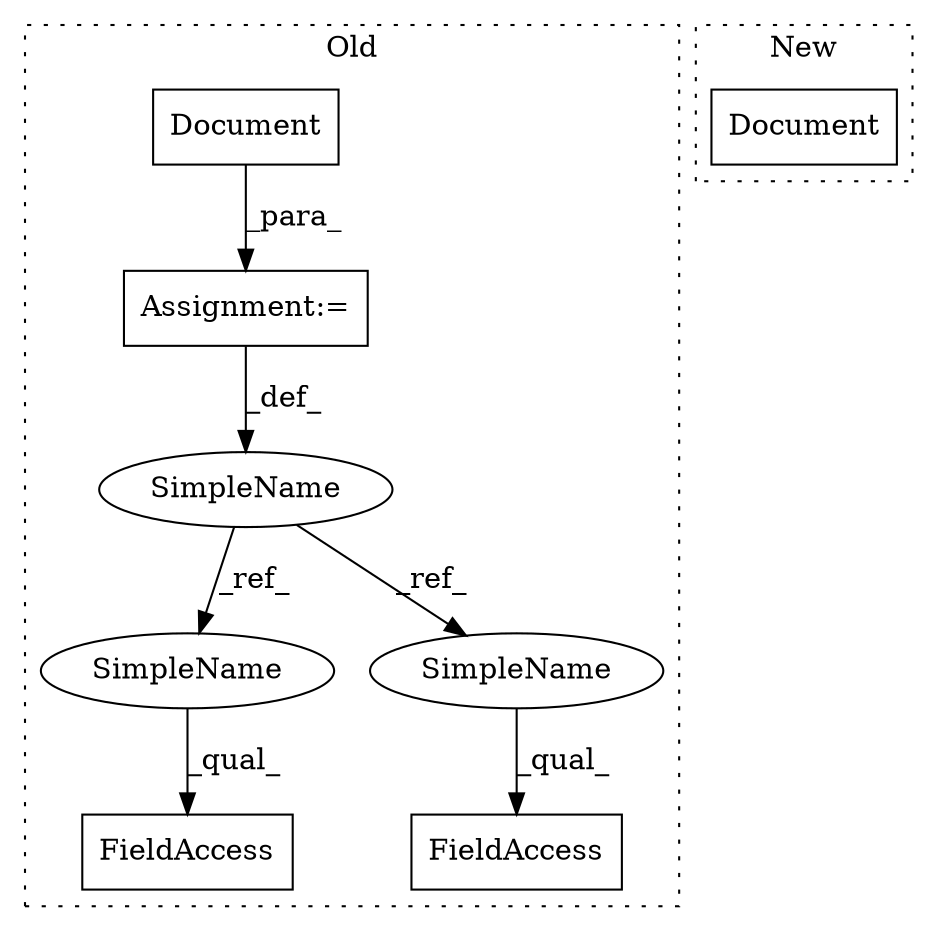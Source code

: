digraph G {
subgraph cluster0 {
1 [label="Document" a="32" s="2156" l="10" shape="box"];
3 [label="FieldAccess" a="22" s="3121" l="16" shape="box"];
4 [label="SimpleName" a="42" s="2146" l="9" shape="ellipse"];
5 [label="FieldAccess" a="22" s="3366" l="14" shape="box"];
6 [label="Assignment:=" a="7" s="2155" l="1" shape="box"];
7 [label="SimpleName" a="42" s="3366" l="9" shape="ellipse"];
8 [label="SimpleName" a="42" s="3121" l="9" shape="ellipse"];
label = "Old";
style="dotted";
}
subgraph cluster1 {
2 [label="Document" a="32" s="3377,3395" l="9,1" shape="box"];
label = "New";
style="dotted";
}
1 -> 6 [label="_para_"];
4 -> 8 [label="_ref_"];
4 -> 7 [label="_ref_"];
6 -> 4 [label="_def_"];
7 -> 5 [label="_qual_"];
8 -> 3 [label="_qual_"];
}